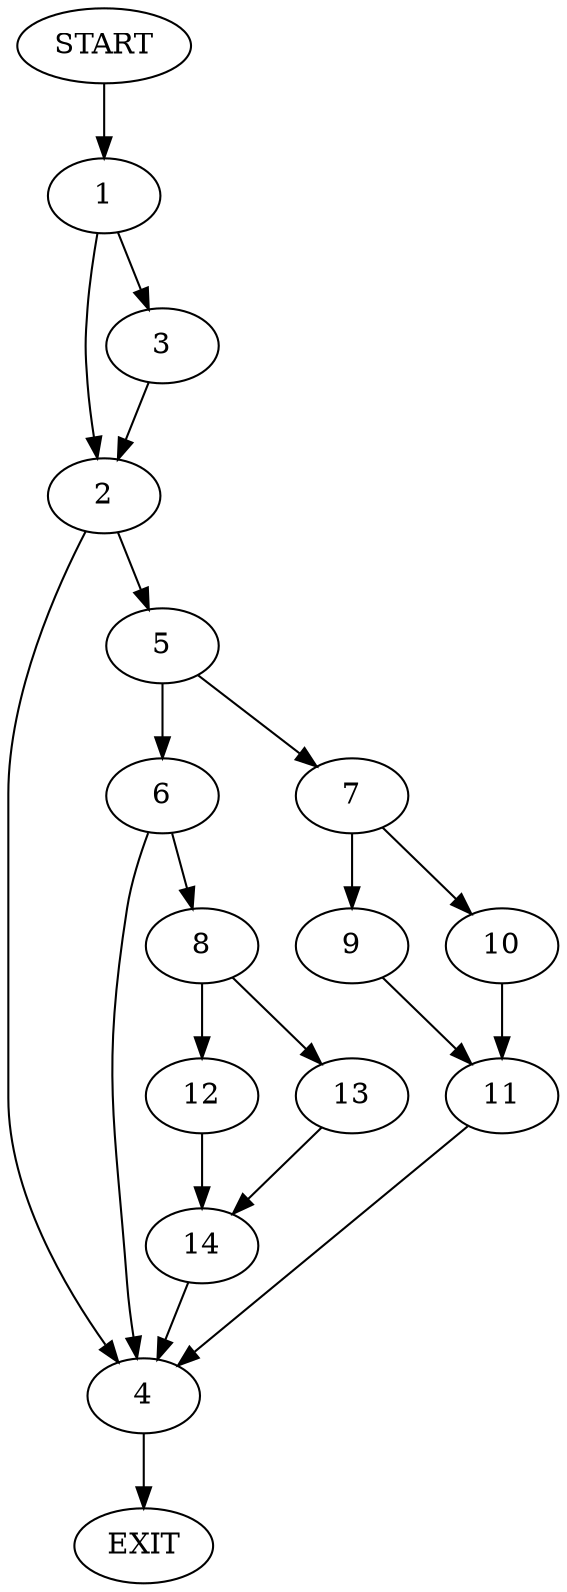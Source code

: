 digraph {
0 [label="START"]
15 [label="EXIT"]
0 -> 1
1 -> 2
1 -> 3
3 -> 2
2 -> 4
2 -> 5
5 -> 6
5 -> 7
4 -> 15
6 -> 4
6 -> 8
7 -> 9
7 -> 10
9 -> 11
10 -> 11
11 -> 4
8 -> 12
8 -> 13
12 -> 14
13 -> 14
14 -> 4
}
